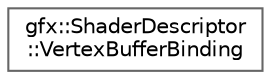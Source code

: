 digraph "Graphical Class Hierarchy"
{
 // LATEX_PDF_SIZE
  bgcolor="transparent";
  edge [fontname=Helvetica,fontsize=10,labelfontname=Helvetica,labelfontsize=10];
  node [fontname=Helvetica,fontsize=10,shape=box,height=0.2,width=0.4];
  rankdir="LR";
  Node0 [id="Node000000",label="gfx::ShaderDescriptor\l::VertexBufferBinding",height=0.2,width=0.4,color="grey40", fillcolor="white", style="filled",URL="$structgfx_1_1_shader_descriptor_1_1_vertex_buffer_binding.html",tooltip="Defines a vertex buffer binding layout."];
}

